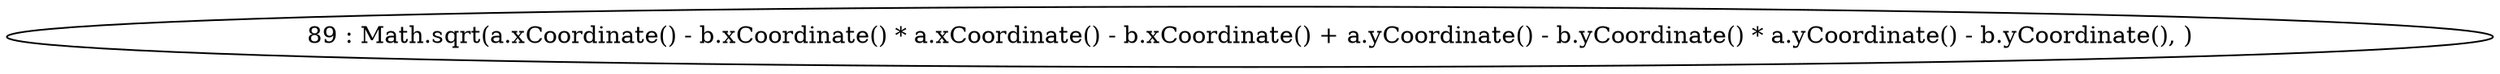 digraph G {
"89 : Math.sqrt(a.xCoordinate() - b.xCoordinate() * a.xCoordinate() - b.xCoordinate() + a.yCoordinate() - b.yCoordinate() * a.yCoordinate() - b.yCoordinate(), )"
}